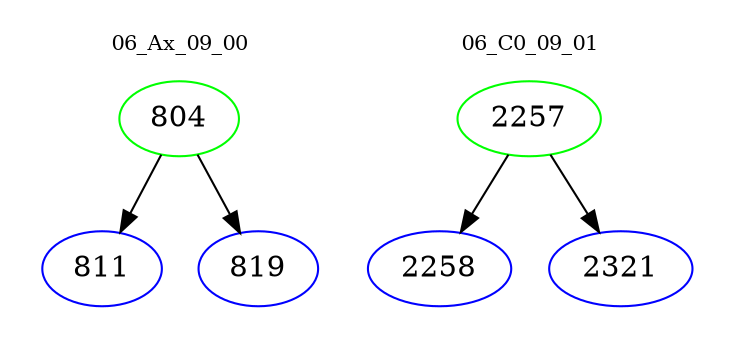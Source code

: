 digraph{
subgraph cluster_0 {
color = white
label = "06_Ax_09_00";
fontsize=10;
T0_804 [label="804", color="green"]
T0_804 -> T0_811 [color="black"]
T0_811 [label="811", color="blue"]
T0_804 -> T0_819 [color="black"]
T0_819 [label="819", color="blue"]
}
subgraph cluster_1 {
color = white
label = "06_C0_09_01";
fontsize=10;
T1_2257 [label="2257", color="green"]
T1_2257 -> T1_2258 [color="black"]
T1_2258 [label="2258", color="blue"]
T1_2257 -> T1_2321 [color="black"]
T1_2321 [label="2321", color="blue"]
}
}
